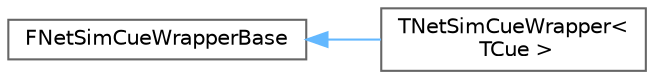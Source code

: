 digraph "Graphical Class Hierarchy"
{
 // INTERACTIVE_SVG=YES
 // LATEX_PDF_SIZE
  bgcolor="transparent";
  edge [fontname=Helvetica,fontsize=10,labelfontname=Helvetica,labelfontsize=10];
  node [fontname=Helvetica,fontsize=10,shape=box,height=0.2,width=0.4];
  rankdir="LR";
  Node0 [id="Node000000",label="FNetSimCueWrapperBase",height=0.2,width=0.4,color="grey40", fillcolor="white", style="filled",URL="$d1/ded/structFNetSimCueWrapperBase.html",tooltip=" "];
  Node0 -> Node1 [id="edge4470_Node000000_Node000001",dir="back",color="steelblue1",style="solid",tooltip=" "];
  Node1 [id="Node000001",label="TNetSimCueWrapper\<\l TCue \>",height=0.2,width=0.4,color="grey40", fillcolor="white", style="filled",URL="$d7/d72/structTNetSimCueWrapper.html",tooltip=" "];
}
